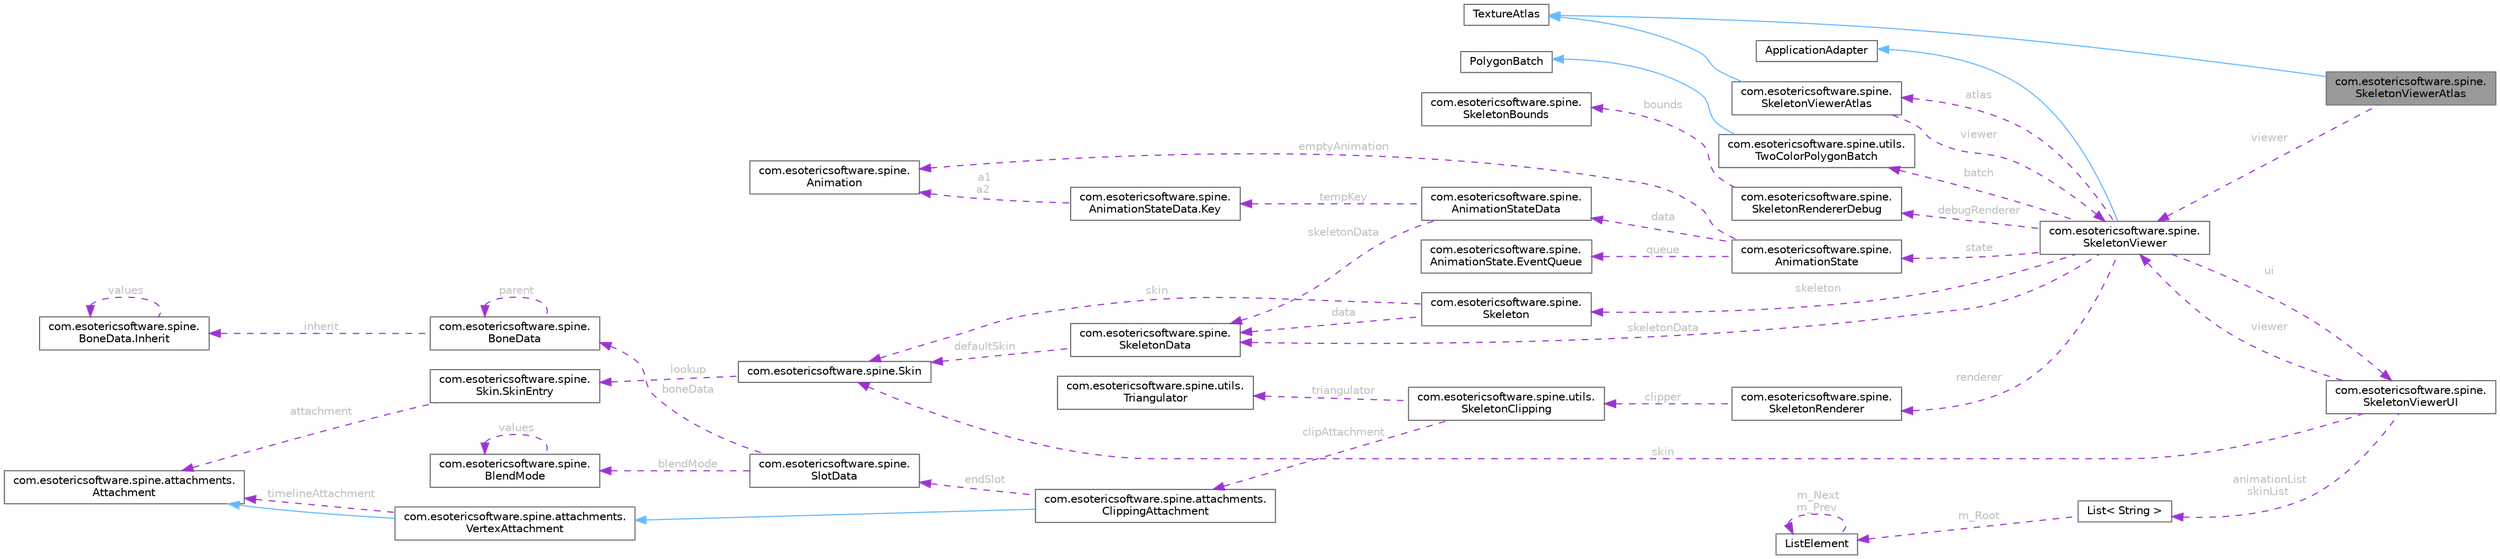 digraph "com.esotericsoftware.spine.SkeletonViewerAtlas"
{
 // LATEX_PDF_SIZE
  bgcolor="transparent";
  edge [fontname=Helvetica,fontsize=10,labelfontname=Helvetica,labelfontsize=10];
  node [fontname=Helvetica,fontsize=10,shape=box,height=0.2,width=0.4];
  rankdir="LR";
  Node1 [id="Node000001",label="com.esotericsoftware.spine.\lSkeletonViewerAtlas",height=0.2,width=0.4,color="gray40", fillcolor="grey60", style="filled", fontcolor="black",tooltip=" "];
  Node2 -> Node1 [id="edge1_Node000001_Node000002",dir="back",color="steelblue1",style="solid",tooltip=" "];
  Node2 [id="Node000002",label="TextureAtlas",height=0.2,width=0.4,color="gray40", fillcolor="white", style="filled",tooltip=" "];
  Node3 -> Node1 [id="edge2_Node000001_Node000003",dir="back",color="darkorchid3",style="dashed",tooltip=" ",label=" viewer",fontcolor="grey" ];
  Node3 [id="Node000003",label="com.esotericsoftware.spine.\lSkeletonViewer",height=0.2,width=0.4,color="gray40", fillcolor="white", style="filled",URL="$classcom_1_1esotericsoftware_1_1spine_1_1_skeleton_viewer.html",tooltip=" "];
  Node4 -> Node3 [id="edge3_Node000003_Node000004",dir="back",color="steelblue1",style="solid",tooltip=" "];
  Node4 [id="Node000004",label="ApplicationAdapter",height=0.2,width=0.4,color="gray40", fillcolor="white", style="filled",tooltip=" "];
  Node5 -> Node3 [id="edge4_Node000003_Node000005",dir="back",color="darkorchid3",style="dashed",tooltip=" ",label=" batch",fontcolor="grey" ];
  Node5 [id="Node000005",label="com.esotericsoftware.spine.utils.\lTwoColorPolygonBatch",height=0.2,width=0.4,color="gray40", fillcolor="white", style="filled",URL="$classcom_1_1esotericsoftware_1_1spine_1_1utils_1_1_two_color_polygon_batch.html",tooltip=" "];
  Node6 -> Node5 [id="edge5_Node000005_Node000006",dir="back",color="steelblue1",style="solid",tooltip=" "];
  Node6 [id="Node000006",label="PolygonBatch",height=0.2,width=0.4,color="gray40", fillcolor="white", style="filled",tooltip=" "];
  Node7 -> Node3 [id="edge6_Node000003_Node000007",dir="back",color="darkorchid3",style="dashed",tooltip=" ",label=" renderer",fontcolor="grey" ];
  Node7 [id="Node000007",label="com.esotericsoftware.spine.\lSkeletonRenderer",height=0.2,width=0.4,color="gray40", fillcolor="white", style="filled",URL="$classcom_1_1esotericsoftware_1_1spine_1_1_skeleton_renderer.html",tooltip=" "];
  Node8 -> Node7 [id="edge7_Node000007_Node000008",dir="back",color="darkorchid3",style="dashed",tooltip=" ",label=" clipper",fontcolor="grey" ];
  Node8 [id="Node000008",label="com.esotericsoftware.spine.utils.\lSkeletonClipping",height=0.2,width=0.4,color="gray40", fillcolor="white", style="filled",URL="$classcom_1_1esotericsoftware_1_1spine_1_1utils_1_1_skeleton_clipping.html",tooltip=" "];
  Node9 -> Node8 [id="edge8_Node000008_Node000009",dir="back",color="darkorchid3",style="dashed",tooltip=" ",label=" triangulator",fontcolor="grey" ];
  Node9 [id="Node000009",label="com.esotericsoftware.spine.utils.\lTriangulator",height=0.2,width=0.4,color="gray40", fillcolor="white", style="filled",URL="$classcom_1_1esotericsoftware_1_1spine_1_1utils_1_1_triangulator.html",tooltip=" "];
  Node10 -> Node8 [id="edge9_Node000008_Node000010",dir="back",color="darkorchid3",style="dashed",tooltip=" ",label=" clipAttachment",fontcolor="grey" ];
  Node10 [id="Node000010",label="com.esotericsoftware.spine.attachments.\lClippingAttachment",height=0.2,width=0.4,color="gray40", fillcolor="white", style="filled",URL="$classcom_1_1esotericsoftware_1_1spine_1_1attachments_1_1_clipping_attachment.html",tooltip=" "];
  Node11 -> Node10 [id="edge10_Node000010_Node000011",dir="back",color="steelblue1",style="solid",tooltip=" "];
  Node11 [id="Node000011",label="com.esotericsoftware.spine.attachments.\lVertexAttachment",height=0.2,width=0.4,color="gray40", fillcolor="white", style="filled",URL="$classcom_1_1esotericsoftware_1_1spine_1_1attachments_1_1_vertex_attachment.html",tooltip=" "];
  Node12 -> Node11 [id="edge11_Node000011_Node000012",dir="back",color="steelblue1",style="solid",tooltip=" "];
  Node12 [id="Node000012",label="com.esotericsoftware.spine.attachments.\lAttachment",height=0.2,width=0.4,color="gray40", fillcolor="white", style="filled",URL="$classcom_1_1esotericsoftware_1_1spine_1_1attachments_1_1_attachment.html",tooltip=" "];
  Node12 -> Node11 [id="edge12_Node000011_Node000012",dir="back",color="darkorchid3",style="dashed",tooltip=" ",label=" timelineAttachment",fontcolor="grey" ];
  Node13 -> Node10 [id="edge13_Node000010_Node000013",dir="back",color="darkorchid3",style="dashed",tooltip=" ",label=" endSlot",fontcolor="grey" ];
  Node13 [id="Node000013",label="com.esotericsoftware.spine.\lSlotData",height=0.2,width=0.4,color="gray40", fillcolor="white", style="filled",URL="$classcom_1_1esotericsoftware_1_1spine_1_1_slot_data.html",tooltip=" "];
  Node14 -> Node13 [id="edge14_Node000013_Node000014",dir="back",color="darkorchid3",style="dashed",tooltip=" ",label=" boneData",fontcolor="grey" ];
  Node14 [id="Node000014",label="com.esotericsoftware.spine.\lBoneData",height=0.2,width=0.4,color="gray40", fillcolor="white", style="filled",URL="$classcom_1_1esotericsoftware_1_1spine_1_1_bone_data.html",tooltip=" "];
  Node14 -> Node14 [id="edge15_Node000014_Node000014",dir="back",color="darkorchid3",style="dashed",tooltip=" ",label=" parent",fontcolor="grey" ];
  Node15 -> Node14 [id="edge16_Node000014_Node000015",dir="back",color="darkorchid3",style="dashed",tooltip=" ",label=" inherit",fontcolor="grey" ];
  Node15 [id="Node000015",label="com.esotericsoftware.spine.\lBoneData.Inherit",height=0.2,width=0.4,color="gray40", fillcolor="white", style="filled",URL="$enumcom_1_1esotericsoftware_1_1spine_1_1_bone_data_1_1_inherit.html",tooltip=" "];
  Node15 -> Node15 [id="edge17_Node000015_Node000015",dir="back",color="darkorchid3",style="dashed",tooltip=" ",label=" values",fontcolor="grey" ];
  Node16 -> Node13 [id="edge18_Node000013_Node000016",dir="back",color="darkorchid3",style="dashed",tooltip=" ",label=" blendMode",fontcolor="grey" ];
  Node16 [id="Node000016",label="com.esotericsoftware.spine.\lBlendMode",height=0.2,width=0.4,color="gray40", fillcolor="white", style="filled",URL="$enumcom_1_1esotericsoftware_1_1spine_1_1_blend_mode.html",tooltip=" "];
  Node16 -> Node16 [id="edge19_Node000016_Node000016",dir="back",color="darkorchid3",style="dashed",tooltip=" ",label=" values",fontcolor="grey" ];
  Node17 -> Node3 [id="edge20_Node000003_Node000017",dir="back",color="darkorchid3",style="dashed",tooltip=" ",label=" debugRenderer",fontcolor="grey" ];
  Node17 [id="Node000017",label="com.esotericsoftware.spine.\lSkeletonRendererDebug",height=0.2,width=0.4,color="gray40", fillcolor="white", style="filled",URL="$classcom_1_1esotericsoftware_1_1spine_1_1_skeleton_renderer_debug.html",tooltip=" "];
  Node18 -> Node17 [id="edge21_Node000017_Node000018",dir="back",color="darkorchid3",style="dashed",tooltip=" ",label=" bounds",fontcolor="grey" ];
  Node18 [id="Node000018",label="com.esotericsoftware.spine.\lSkeletonBounds",height=0.2,width=0.4,color="gray40", fillcolor="white", style="filled",URL="$classcom_1_1esotericsoftware_1_1spine_1_1_skeleton_bounds.html",tooltip=" "];
  Node19 -> Node3 [id="edge22_Node000003_Node000019",dir="back",color="darkorchid3",style="dashed",tooltip=" ",label=" ui",fontcolor="grey" ];
  Node19 [id="Node000019",label="com.esotericsoftware.spine.\lSkeletonViewerUI",height=0.2,width=0.4,color="gray40", fillcolor="white", style="filled",URL="$classcom_1_1esotericsoftware_1_1spine_1_1_skeleton_viewer_u_i.html",tooltip=" "];
  Node3 -> Node19 [id="edge23_Node000019_Node000003",dir="back",color="darkorchid3",style="dashed",tooltip=" ",label=" viewer",fontcolor="grey" ];
  Node20 -> Node19 [id="edge24_Node000019_Node000020",dir="back",color="darkorchid3",style="dashed",tooltip=" ",label=" skin",fontcolor="grey" ];
  Node20 [id="Node000020",label="com.esotericsoftware.spine.Skin",height=0.2,width=0.4,color="gray40", fillcolor="white", style="filled",URL="$classcom_1_1esotericsoftware_1_1spine_1_1_skin.html",tooltip=" "];
  Node21 -> Node20 [id="edge25_Node000020_Node000021",dir="back",color="darkorchid3",style="dashed",tooltip=" ",label=" lookup",fontcolor="grey" ];
  Node21 [id="Node000021",label="com.esotericsoftware.spine.\lSkin.SkinEntry",height=0.2,width=0.4,color="gray40", fillcolor="white", style="filled",URL="$classcom_1_1esotericsoftware_1_1spine_1_1_skin_1_1_skin_entry.html",tooltip=" "];
  Node12 -> Node21 [id="edge26_Node000021_Node000012",dir="back",color="darkorchid3",style="dashed",tooltip=" ",label=" attachment",fontcolor="grey" ];
  Node22 -> Node19 [id="edge27_Node000019_Node000022",dir="back",color="darkorchid3",style="dashed",tooltip=" ",label=" animationList\nskinList",fontcolor="grey" ];
  Node22 [id="Node000022",label="List\< String \>",height=0.2,width=0.4,color="gray40", fillcolor="white", style="filled",URL="$class_list.html",tooltip=" "];
  Node23 -> Node22 [id="edge28_Node000022_Node000023",dir="back",color="darkorchid3",style="dashed",tooltip=" ",label=" m_Root",fontcolor="grey" ];
  Node23 [id="Node000023",label="ListElement",height=0.2,width=0.4,color="gray40", fillcolor="white", style="filled",URL="$class_list_element.html",tooltip=" "];
  Node23 -> Node23 [id="edge29_Node000023_Node000023",dir="back",color="darkorchid3",style="dashed",tooltip=" ",label=" m_Next\nm_Prev",fontcolor="grey" ];
  Node24 -> Node3 [id="edge30_Node000003_Node000024",dir="back",color="darkorchid3",style="dashed",tooltip=" ",label=" atlas",fontcolor="grey" ];
  Node24 [id="Node000024",label="com.esotericsoftware.spine.\lSkeletonViewerAtlas",height=0.2,width=0.4,color="gray40", fillcolor="white", style="filled",URL="$classcom_1_1esotericsoftware_1_1spine_1_1_skeleton_viewer_atlas.html",tooltip=" "];
  Node2 -> Node24 [id="edge31_Node000024_Node000002",dir="back",color="steelblue1",style="solid",tooltip=" "];
  Node3 -> Node24 [id="edge32_Node000024_Node000003",dir="back",color="darkorchid3",style="dashed",tooltip=" ",label=" viewer",fontcolor="grey" ];
  Node25 -> Node3 [id="edge33_Node000003_Node000025",dir="back",color="darkorchid3",style="dashed",tooltip=" ",label=" skeletonData",fontcolor="grey" ];
  Node25 [id="Node000025",label="com.esotericsoftware.spine.\lSkeletonData",height=0.2,width=0.4,color="gray40", fillcolor="white", style="filled",URL="$classcom_1_1esotericsoftware_1_1spine_1_1_skeleton_data.html",tooltip=" "];
  Node20 -> Node25 [id="edge34_Node000025_Node000020",dir="back",color="darkorchid3",style="dashed",tooltip=" ",label=" defaultSkin",fontcolor="grey" ];
  Node26 -> Node3 [id="edge35_Node000003_Node000026",dir="back",color="darkorchid3",style="dashed",tooltip=" ",label=" skeleton",fontcolor="grey" ];
  Node26 [id="Node000026",label="com.esotericsoftware.spine.\lSkeleton",height=0.2,width=0.4,color="gray40", fillcolor="white", style="filled",URL="$classcom_1_1esotericsoftware_1_1spine_1_1_skeleton.html",tooltip=" "];
  Node25 -> Node26 [id="edge36_Node000026_Node000025",dir="back",color="darkorchid3",style="dashed",tooltip=" ",label=" data",fontcolor="grey" ];
  Node20 -> Node26 [id="edge37_Node000026_Node000020",dir="back",color="darkorchid3",style="dashed",tooltip=" ",label=" skin",fontcolor="grey" ];
  Node27 -> Node3 [id="edge38_Node000003_Node000027",dir="back",color="darkorchid3",style="dashed",tooltip=" ",label=" state",fontcolor="grey" ];
  Node27 [id="Node000027",label="com.esotericsoftware.spine.\lAnimationState",height=0.2,width=0.4,color="gray40", fillcolor="white", style="filled",URL="$classcom_1_1esotericsoftware_1_1spine_1_1_animation_state.html",tooltip=" "];
  Node28 -> Node27 [id="edge39_Node000027_Node000028",dir="back",color="darkorchid3",style="dashed",tooltip=" ",label=" emptyAnimation",fontcolor="grey" ];
  Node28 [id="Node000028",label="com.esotericsoftware.spine.\lAnimation",height=0.2,width=0.4,color="gray40", fillcolor="white", style="filled",URL="$classcom_1_1esotericsoftware_1_1spine_1_1_animation.html",tooltip=" "];
  Node29 -> Node27 [id="edge40_Node000027_Node000029",dir="back",color="darkorchid3",style="dashed",tooltip=" ",label=" data",fontcolor="grey" ];
  Node29 [id="Node000029",label="com.esotericsoftware.spine.\lAnimationStateData",height=0.2,width=0.4,color="gray40", fillcolor="white", style="filled",URL="$classcom_1_1esotericsoftware_1_1spine_1_1_animation_state_data.html",tooltip=" "];
  Node25 -> Node29 [id="edge41_Node000029_Node000025",dir="back",color="darkorchid3",style="dashed",tooltip=" ",label=" skeletonData",fontcolor="grey" ];
  Node30 -> Node29 [id="edge42_Node000029_Node000030",dir="back",color="darkorchid3",style="dashed",tooltip=" ",label=" tempKey",fontcolor="grey" ];
  Node30 [id="Node000030",label="com.esotericsoftware.spine.\lAnimationStateData.Key",height=0.2,width=0.4,color="gray40", fillcolor="white", style="filled",URL="$classcom_1_1esotericsoftware_1_1spine_1_1_animation_state_data_1_1_key.html",tooltip=" "];
  Node28 -> Node30 [id="edge43_Node000030_Node000028",dir="back",color="darkorchid3",style="dashed",tooltip=" ",label=" a1\na2",fontcolor="grey" ];
  Node31 -> Node27 [id="edge44_Node000027_Node000031",dir="back",color="darkorchid3",style="dashed",tooltip=" ",label=" queue",fontcolor="grey" ];
  Node31 [id="Node000031",label="com.esotericsoftware.spine.\lAnimationState.EventQueue",height=0.2,width=0.4,color="gray40", fillcolor="white", style="filled",URL="$classcom_1_1esotericsoftware_1_1spine_1_1_animation_state_1_1_event_queue.html",tooltip=" "];
}
